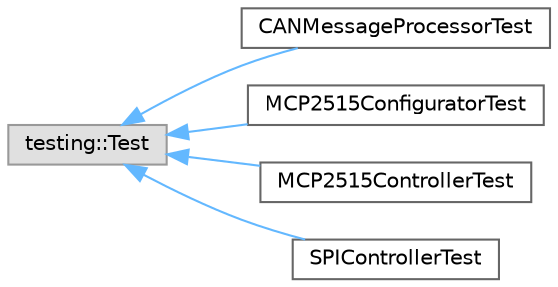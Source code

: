 digraph "Graphical Class Hierarchy"
{
 // LATEX_PDF_SIZE
  bgcolor="transparent";
  edge [fontname=Helvetica,fontsize=10,labelfontname=Helvetica,labelfontsize=10];
  node [fontname=Helvetica,fontsize=10,shape=box,height=0.2,width=0.4];
  rankdir="LR";
  Node0 [id="Node000000",label="testing::Test",height=0.2,width=0.4,color="grey60", fillcolor="#E0E0E0", style="filled",tooltip=" "];
  Node0 -> Node1 [id="edge16_Node000000_Node000001",dir="back",color="steelblue1",style="solid",tooltip=" "];
  Node1 [id="Node000001",label="CANMessageProcessorTest",height=0.2,width=0.4,color="grey40", fillcolor="white", style="filled",URL="$classCANMessageProcessorTest.html",tooltip=" "];
  Node0 -> Node2 [id="edge17_Node000000_Node000002",dir="back",color="steelblue1",style="solid",tooltip=" "];
  Node2 [id="Node000002",label="MCP2515ConfiguratorTest",height=0.2,width=0.4,color="grey40", fillcolor="white", style="filled",URL="$classMCP2515ConfiguratorTest.html",tooltip=" "];
  Node0 -> Node3 [id="edge18_Node000000_Node000003",dir="back",color="steelblue1",style="solid",tooltip=" "];
  Node3 [id="Node000003",label="MCP2515ControllerTest",height=0.2,width=0.4,color="grey40", fillcolor="white", style="filled",URL="$classMCP2515ControllerTest.html",tooltip=" "];
  Node0 -> Node4 [id="edge19_Node000000_Node000004",dir="back",color="steelblue1",style="solid",tooltip=" "];
  Node4 [id="Node000004",label="SPIControllerTest",height=0.2,width=0.4,color="grey40", fillcolor="white", style="filled",URL="$classSPIControllerTest.html",tooltip=" "];
}
